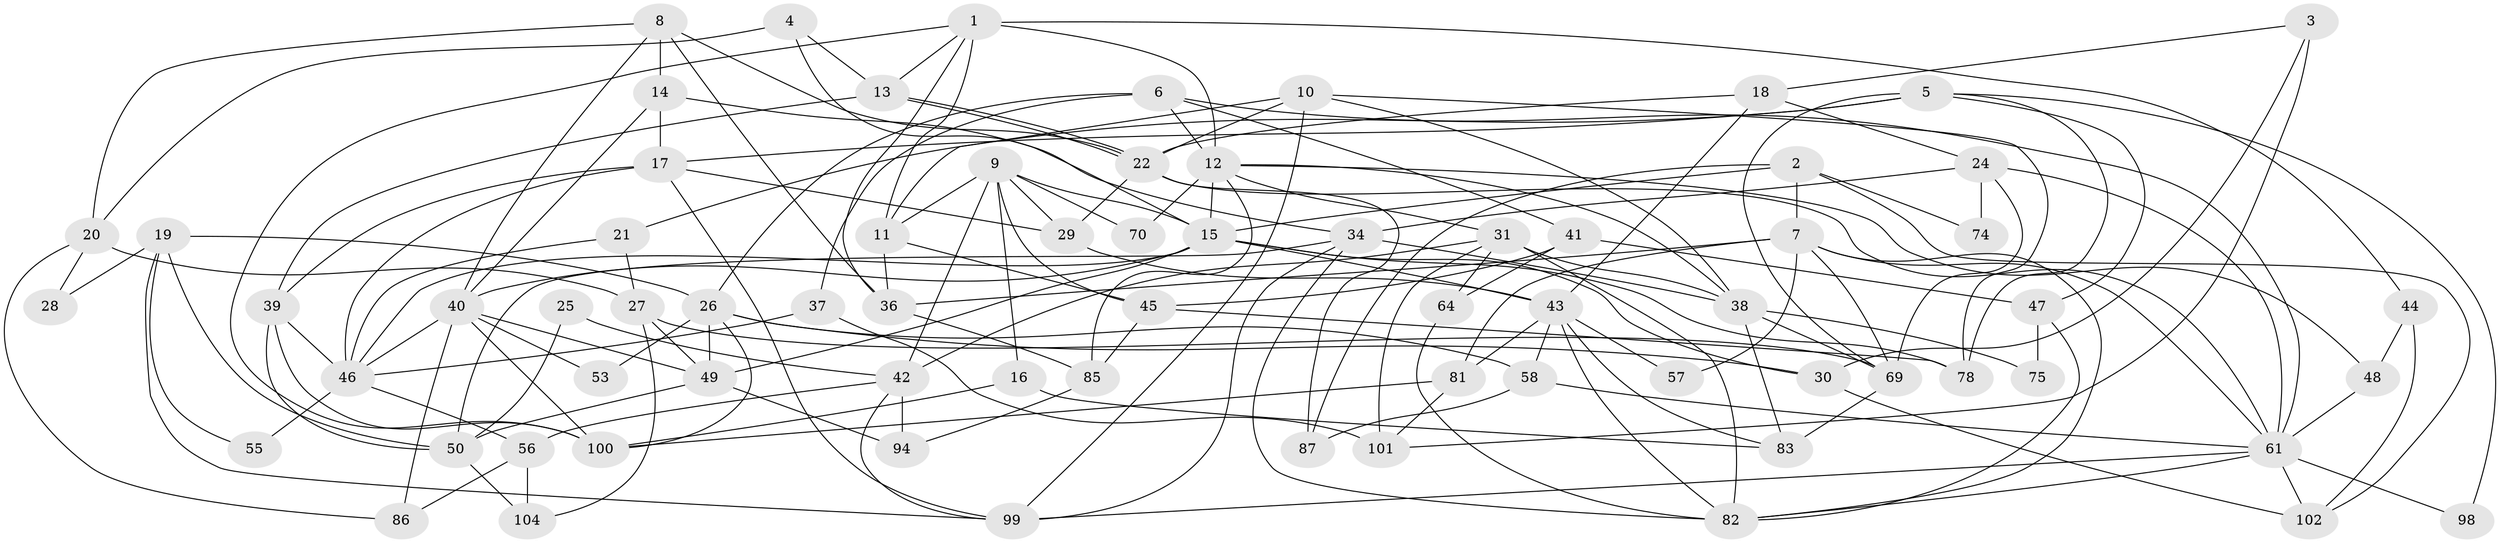 // original degree distribution, {3: 0.22857142857142856, 4: 0.3333333333333333, 2: 0.1523809523809524, 7: 0.06666666666666667, 5: 0.10476190476190476, 6: 0.11428571428571428}
// Generated by graph-tools (version 1.1) at 2025/11/02/27/25 16:11:23]
// undirected, 71 vertices, 168 edges
graph export_dot {
graph [start="1"]
  node [color=gray90,style=filled];
  1 [super="+33"];
  2 [super="+32"];
  3;
  4;
  5 [super="+90"];
  6 [super="+62"];
  7;
  8 [super="+51"];
  9 [super="+35"];
  10 [super="+52"];
  11 [super="+92"];
  12 [super="+23"];
  13;
  14 [super="+59"];
  15 [super="+80"];
  16;
  17 [super="+60"];
  18 [super="+79"];
  19 [super="+54"];
  20;
  21;
  22 [super="+105"];
  24 [super="+89"];
  25;
  26 [super="+72"];
  27 [super="+63"];
  28;
  29;
  30 [super="+66"];
  31 [super="+76"];
  34;
  36;
  37;
  38 [super="+68"];
  39 [super="+95"];
  40 [super="+84"];
  41;
  42 [super="+96"];
  43 [super="+71"];
  44;
  45 [super="+93"];
  46 [super="+67"];
  47;
  48 [super="+77"];
  49 [super="+103"];
  50 [super="+91"];
  53;
  55;
  56;
  57;
  58 [super="+88"];
  61 [super="+65"];
  64;
  69 [super="+73"];
  70;
  74;
  75;
  78;
  81 [super="+97"];
  82;
  83;
  85;
  86;
  87;
  94;
  98;
  99;
  100;
  101;
  102;
  104;
  1 -- 100;
  1 -- 36;
  1 -- 12 [weight=2];
  1 -- 13;
  1 -- 44;
  1 -- 11;
  2 -- 102;
  2 -- 74;
  2 -- 15;
  2 -- 87;
  2 -- 7;
  3 -- 101;
  3 -- 30;
  3 -- 18;
  4 -- 15;
  4 -- 13;
  4 -- 20;
  5 -- 21;
  5 -- 78;
  5 -- 17;
  5 -- 98;
  5 -- 47;
  5 -- 69;
  6 -- 61;
  6 -- 37;
  6 -- 41;
  6 -- 26;
  6 -- 12;
  7 -- 82;
  7 -- 36;
  7 -- 57;
  7 -- 81;
  7 -- 61;
  7 -- 69;
  8 -- 14;
  8 -- 20;
  8 -- 36;
  8 -- 22;
  8 -- 40;
  9 -- 16;
  9 -- 15;
  9 -- 42;
  9 -- 70;
  9 -- 11;
  9 -- 29;
  9 -- 45;
  10 -- 78;
  10 -- 99;
  10 -- 38;
  10 -- 11;
  10 -- 22;
  11 -- 36;
  11 -- 45;
  12 -- 38;
  12 -- 70;
  12 -- 85;
  12 -- 48;
  12 -- 31;
  12 -- 15;
  13 -- 22;
  13 -- 22;
  13 -- 39;
  14 -- 34;
  14 -- 17;
  14 -- 40;
  15 -- 43;
  15 -- 30;
  15 -- 78;
  15 -- 49;
  15 -- 46;
  15 -- 40;
  16 -- 83;
  16 -- 100;
  17 -- 46;
  17 -- 29;
  17 -- 99;
  17 -- 39;
  18 -- 24;
  18 -- 22;
  18 -- 43;
  19 -- 99;
  19 -- 55;
  19 -- 26 [weight=2];
  19 -- 28;
  19 -- 50;
  20 -- 28;
  20 -- 86;
  20 -- 27;
  21 -- 27 [weight=2];
  21 -- 46;
  22 -- 61;
  22 -- 29;
  22 -- 87;
  24 -- 34;
  24 -- 69;
  24 -- 74;
  24 -- 61;
  25 -- 50;
  25 -- 42;
  26 -- 53;
  26 -- 49;
  26 -- 100;
  26 -- 58;
  26 -- 30;
  27 -- 69;
  27 -- 49;
  27 -- 104;
  29 -- 43;
  30 -- 102;
  31 -- 38;
  31 -- 101;
  31 -- 64;
  31 -- 42;
  31 -- 82;
  34 -- 99;
  34 -- 82;
  34 -- 50;
  34 -- 38;
  36 -- 85;
  37 -- 101;
  37 -- 46;
  38 -- 83;
  38 -- 75;
  38 -- 69;
  39 -- 50;
  39 -- 100;
  39 -- 46;
  40 -- 49;
  40 -- 100;
  40 -- 53;
  40 -- 86;
  40 -- 46;
  41 -- 64;
  41 -- 45;
  41 -- 47;
  42 -- 94 [weight=2];
  42 -- 56;
  42 -- 99;
  43 -- 82;
  43 -- 58;
  43 -- 81;
  43 -- 83;
  43 -- 57;
  44 -- 102;
  44 -- 48;
  45 -- 78;
  45 -- 85;
  46 -- 55;
  46 -- 56;
  47 -- 82;
  47 -- 75;
  48 -- 61 [weight=2];
  49 -- 94 [weight=2];
  49 -- 50;
  50 -- 104;
  56 -- 86;
  56 -- 104;
  58 -- 61 [weight=2];
  58 -- 87;
  61 -- 82;
  61 -- 102;
  61 -- 98;
  61 -- 99;
  64 -- 82;
  69 -- 83;
  81 -- 101;
  81 -- 100;
  85 -- 94;
}
